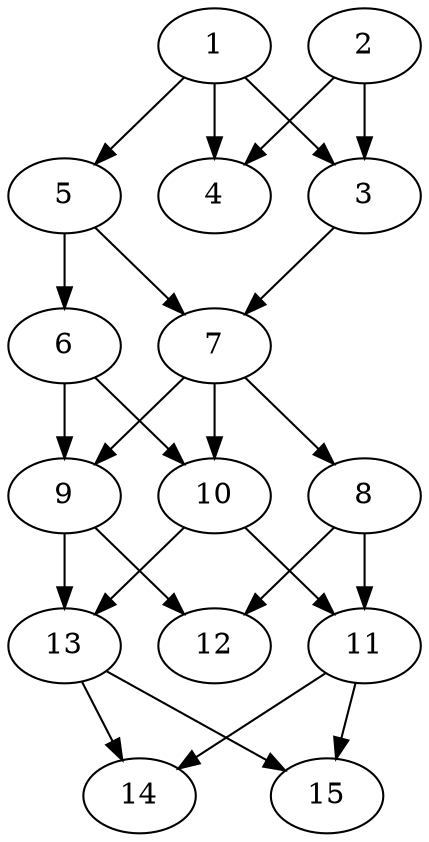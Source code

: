 // DAG automatically generated by daggen at Thu Oct  3 13:59:26 2019
// ./daggen --dot -n 15 --ccr 0.4 --fat 0.5 --regular 0.7 --density 0.7 --mindata 5242880 --maxdata 52428800 
digraph G {
  1 [size="31971840", alpha="0.14", expect_size="12788736"] 
  1 -> 3 [size ="12788736"]
  1 -> 4 [size ="12788736"]
  1 -> 5 [size ="12788736"]
  2 [size="17408000", alpha="0.09", expect_size="6963200"] 
  2 -> 3 [size ="6963200"]
  2 -> 4 [size ="6963200"]
  3 [size="96104960", alpha="0.14", expect_size="38441984"] 
  3 -> 7 [size ="38441984"]
  4 [size="121592320", alpha="0.05", expect_size="48636928"] 
  5 [size="61936640", alpha="0.11", expect_size="24774656"] 
  5 -> 6 [size ="24774656"]
  5 -> 7 [size ="24774656"]
  6 [size="93852160", alpha="0.17", expect_size="37540864"] 
  6 -> 9 [size ="37540864"]
  6 -> 10 [size ="37540864"]
  7 [size="121024000", alpha="0.18", expect_size="48409600"] 
  7 -> 8 [size ="48409600"]
  7 -> 9 [size ="48409600"]
  7 -> 10 [size ="48409600"]
  8 [size="93240320", alpha="0.07", expect_size="37296128"] 
  8 -> 11 [size ="37296128"]
  8 -> 12 [size ="37296128"]
  9 [size="80568320", alpha="0.05", expect_size="32227328"] 
  9 -> 12 [size ="32227328"]
  9 -> 13 [size ="32227328"]
  10 [size="95175680", alpha="0.19", expect_size="38070272"] 
  10 -> 11 [size ="38070272"]
  10 -> 13 [size ="38070272"]
  11 [size="60108800", alpha="0.12", expect_size="24043520"] 
  11 -> 14 [size ="24043520"]
  11 -> 15 [size ="24043520"]
  12 [size="27266560", alpha="0.05", expect_size="10906624"] 
  13 [size="79582720", alpha="0.15", expect_size="31833088"] 
  13 -> 14 [size ="31833088"]
  13 -> 15 [size ="31833088"]
  14 [size="41912320", alpha="0.06", expect_size="16764928"] 
  15 [size="70919680", alpha="0.02", expect_size="28367872"] 
}
